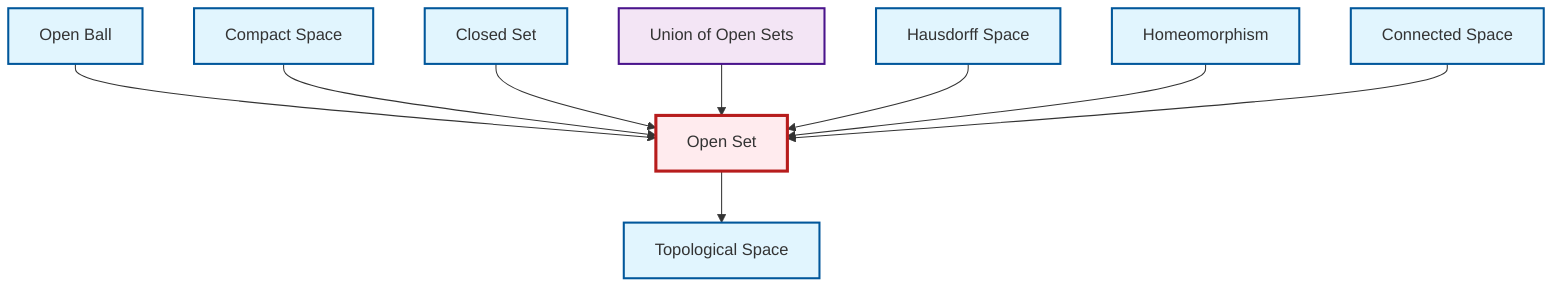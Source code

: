 graph TD
    classDef definition fill:#e1f5fe,stroke:#01579b,stroke-width:2px
    classDef theorem fill:#f3e5f5,stroke:#4a148c,stroke-width:2px
    classDef axiom fill:#fff3e0,stroke:#e65100,stroke-width:2px
    classDef example fill:#e8f5e9,stroke:#1b5e20,stroke-width:2px
    classDef current fill:#ffebee,stroke:#b71c1c,stroke-width:3px
    def-open-set["Open Set"]:::definition
    def-compact["Compact Space"]:::definition
    thm-union-open-sets["Union of Open Sets"]:::theorem
    def-open-ball["Open Ball"]:::definition
    def-closed-set["Closed Set"]:::definition
    def-homeomorphism["Homeomorphism"]:::definition
    def-topological-space["Topological Space"]:::definition
    def-connected["Connected Space"]:::definition
    def-hausdorff["Hausdorff Space"]:::definition
    def-open-set --> def-topological-space
    def-open-ball --> def-open-set
    def-compact --> def-open-set
    def-closed-set --> def-open-set
    thm-union-open-sets --> def-open-set
    def-hausdorff --> def-open-set
    def-homeomorphism --> def-open-set
    def-connected --> def-open-set
    class def-open-set current